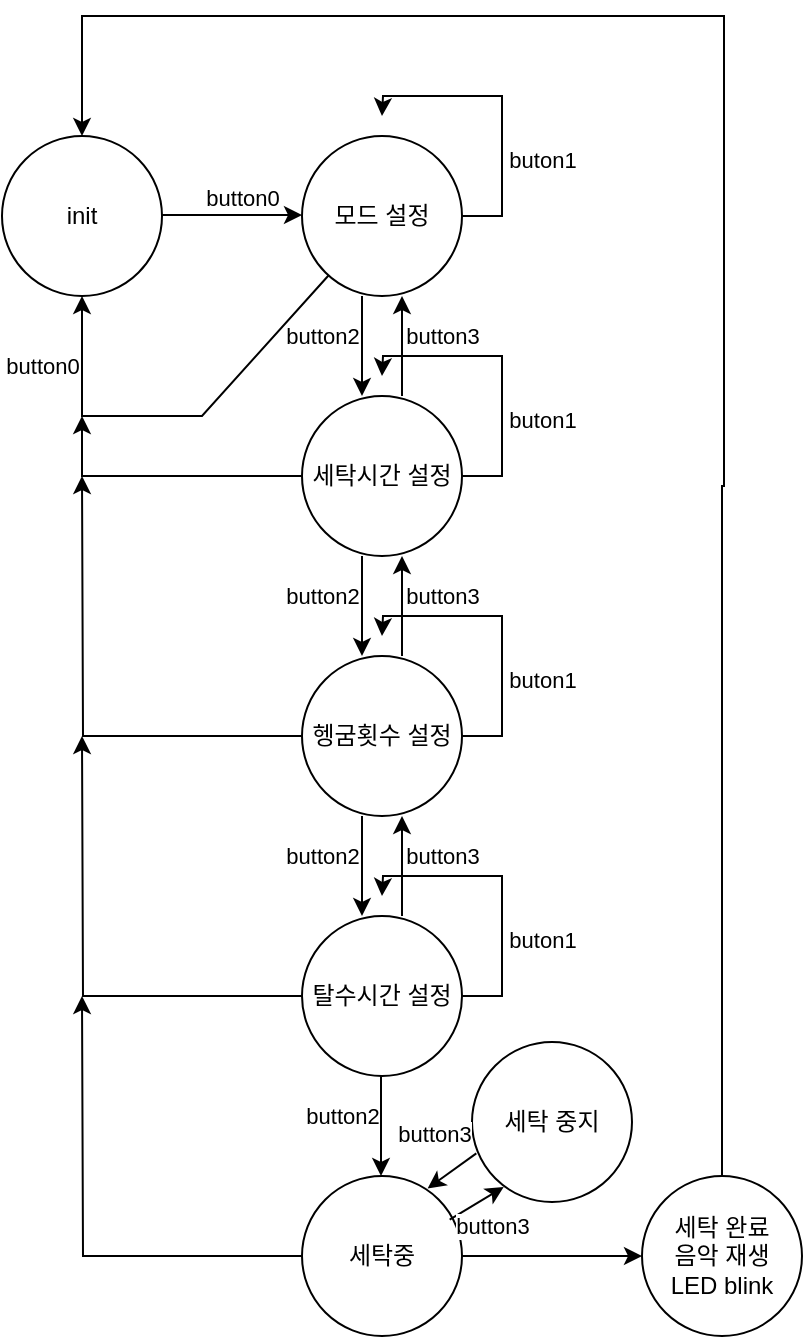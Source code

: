 <mxfile version="26.1.0">
  <diagram name="페이지-1" id="x-qoxIDKyncaZjw6psDb">
    <mxGraphModel dx="1221" dy="652" grid="0" gridSize="10" guides="1" tooltips="1" connect="1" arrows="1" fold="1" page="1" pageScale="1" pageWidth="827" pageHeight="1169" math="0" shadow="0">
      <root>
        <mxCell id="0" />
        <mxCell id="1" parent="0" />
        <mxCell id="WsY2jhsoXRLoYmbo4yZ--1" value="init" style="ellipse;whiteSpace=wrap;html=1;aspect=fixed;" parent="1" vertex="1">
          <mxGeometry x="170" y="200" width="80" height="80" as="geometry" />
        </mxCell>
        <mxCell id="WsY2jhsoXRLoYmbo4yZ--2" value="button0" style="endArrow=classic;html=1;rounded=0;" parent="1" edge="1">
          <mxGeometry x="0.143" y="10" width="50" height="50" relative="1" as="geometry">
            <mxPoint x="250" y="239.5" as="sourcePoint" />
            <mxPoint x="320" y="239.5" as="targetPoint" />
            <mxPoint y="1" as="offset" />
          </mxGeometry>
        </mxCell>
        <mxCell id="WsY2jhsoXRLoYmbo4yZ--3" style="edgeStyle=orthogonalEdgeStyle;rounded=0;orthogonalLoop=1;jettySize=auto;html=1;exitX=1;exitY=0.5;exitDx=0;exitDy=0;" parent="1" source="WsY2jhsoXRLoYmbo4yZ--5" edge="1">
          <mxGeometry relative="1" as="geometry">
            <mxPoint x="360" y="190" as="targetPoint" />
          </mxGeometry>
        </mxCell>
        <mxCell id="WsY2jhsoXRLoYmbo4yZ--4" value="buton1" style="edgeLabel;html=1;align=center;verticalAlign=middle;resizable=0;points=[];" parent="WsY2jhsoXRLoYmbo4yZ--3" vertex="1" connectable="0">
          <mxGeometry x="-0.358" y="1" relative="1" as="geometry">
            <mxPoint x="21" as="offset" />
          </mxGeometry>
        </mxCell>
        <mxCell id="WsY2jhsoXRLoYmbo4yZ--5" value="모드 설정" style="ellipse;whiteSpace=wrap;html=1;aspect=fixed;" parent="1" vertex="1">
          <mxGeometry x="320" y="200" width="80" height="80" as="geometry" />
        </mxCell>
        <mxCell id="WsY2jhsoXRLoYmbo4yZ--6" style="edgeStyle=orthogonalEdgeStyle;rounded=0;orthogonalLoop=1;jettySize=auto;html=1;exitX=0;exitY=0.5;exitDx=0;exitDy=0;" parent="1" source="WsY2jhsoXRLoYmbo4yZ--8" edge="1">
          <mxGeometry relative="1" as="geometry">
            <mxPoint x="210" y="630" as="targetPoint" />
          </mxGeometry>
        </mxCell>
        <mxCell id="WsY2jhsoXRLoYmbo4yZ--7" style="edgeStyle=orthogonalEdgeStyle;rounded=0;orthogonalLoop=1;jettySize=auto;html=1;exitX=1;exitY=0.5;exitDx=0;exitDy=0;entryX=0;entryY=0.5;entryDx=0;entryDy=0;" parent="1" source="WsY2jhsoXRLoYmbo4yZ--8" target="WsY2jhsoXRLoYmbo4yZ--31" edge="1">
          <mxGeometry relative="1" as="geometry" />
        </mxCell>
        <mxCell id="WsY2jhsoXRLoYmbo4yZ--8" value="세탁중" style="ellipse;whiteSpace=wrap;html=1;aspect=fixed;" parent="1" vertex="1">
          <mxGeometry x="320" y="720" width="80" height="80" as="geometry" />
        </mxCell>
        <mxCell id="WsY2jhsoXRLoYmbo4yZ--9" value="button2" style="endArrow=classic;html=1;rounded=0;" parent="1" edge="1">
          <mxGeometry x="-0.2" y="-20" width="50" height="50" relative="1" as="geometry">
            <mxPoint x="350" y="280" as="sourcePoint" />
            <mxPoint x="350" y="330" as="targetPoint" />
            <mxPoint as="offset" />
          </mxGeometry>
        </mxCell>
        <mxCell id="WsY2jhsoXRLoYmbo4yZ--10" value="button2" style="endArrow=classic;html=1;rounded=0;" parent="1" edge="1">
          <mxGeometry x="-0.2" y="-20" width="50" height="50" relative="1" as="geometry">
            <mxPoint x="350" y="410" as="sourcePoint" />
            <mxPoint x="350" y="460" as="targetPoint" />
            <mxPoint as="offset" />
          </mxGeometry>
        </mxCell>
        <mxCell id="WsY2jhsoXRLoYmbo4yZ--11" value="button2" style="endArrow=classic;html=1;rounded=0;" parent="1" edge="1">
          <mxGeometry x="-0.2" y="-20" width="50" height="50" relative="1" as="geometry">
            <mxPoint x="350" y="540" as="sourcePoint" />
            <mxPoint x="350" y="590" as="targetPoint" />
            <mxPoint as="offset" />
          </mxGeometry>
        </mxCell>
        <mxCell id="WsY2jhsoXRLoYmbo4yZ--12" value="button2" style="endArrow=classic;html=1;rounded=0;" parent="1" edge="1">
          <mxGeometry x="-0.2" y="-20" width="50" height="50" relative="1" as="geometry">
            <mxPoint x="359.5" y="670" as="sourcePoint" />
            <mxPoint x="359.5" y="720" as="targetPoint" />
            <mxPoint as="offset" />
          </mxGeometry>
        </mxCell>
        <mxCell id="WsY2jhsoXRLoYmbo4yZ--13" value="button3" style="endArrow=classic;html=1;rounded=0;" parent="1" edge="1">
          <mxGeometry x="0.2" y="-20" width="50" height="50" relative="1" as="geometry">
            <mxPoint x="370" y="330" as="sourcePoint" />
            <mxPoint x="370" y="280" as="targetPoint" />
            <mxPoint as="offset" />
          </mxGeometry>
        </mxCell>
        <mxCell id="WsY2jhsoXRLoYmbo4yZ--14" value="button3" style="endArrow=classic;html=1;rounded=0;" parent="1" edge="1">
          <mxGeometry x="0.2" y="-20" width="50" height="50" relative="1" as="geometry">
            <mxPoint x="370" y="460" as="sourcePoint" />
            <mxPoint x="370" y="410" as="targetPoint" />
            <mxPoint as="offset" />
          </mxGeometry>
        </mxCell>
        <mxCell id="WsY2jhsoXRLoYmbo4yZ--15" value="button3" style="endArrow=classic;html=1;rounded=0;" parent="1" edge="1">
          <mxGeometry x="0.2" y="-20" width="50" height="50" relative="1" as="geometry">
            <mxPoint x="370" y="590" as="sourcePoint" />
            <mxPoint x="370" y="540" as="targetPoint" />
            <mxPoint as="offset" />
          </mxGeometry>
        </mxCell>
        <mxCell id="WsY2jhsoXRLoYmbo4yZ--16" style="edgeStyle=orthogonalEdgeStyle;rounded=0;orthogonalLoop=1;jettySize=auto;html=1;exitX=1;exitY=0.5;exitDx=0;exitDy=0;" parent="1" source="WsY2jhsoXRLoYmbo4yZ--19" edge="1">
          <mxGeometry relative="1" as="geometry">
            <mxPoint x="360" y="320" as="targetPoint" />
          </mxGeometry>
        </mxCell>
        <mxCell id="WsY2jhsoXRLoYmbo4yZ--17" value="buton1" style="edgeLabel;html=1;align=center;verticalAlign=middle;resizable=0;points=[];" parent="WsY2jhsoXRLoYmbo4yZ--16" vertex="1" connectable="0">
          <mxGeometry x="-0.358" y="1" relative="1" as="geometry">
            <mxPoint x="21" as="offset" />
          </mxGeometry>
        </mxCell>
        <mxCell id="WsY2jhsoXRLoYmbo4yZ--18" style="edgeStyle=orthogonalEdgeStyle;rounded=0;orthogonalLoop=1;jettySize=auto;html=1;exitX=0;exitY=0.5;exitDx=0;exitDy=0;" parent="1" source="WsY2jhsoXRLoYmbo4yZ--19" edge="1">
          <mxGeometry relative="1" as="geometry">
            <mxPoint x="210" y="340" as="targetPoint" />
            <Array as="points">
              <mxPoint x="210" y="370" />
            </Array>
          </mxGeometry>
        </mxCell>
        <mxCell id="WsY2jhsoXRLoYmbo4yZ--19" value="세탁시간 설정" style="ellipse;whiteSpace=wrap;html=1;aspect=fixed;" parent="1" vertex="1">
          <mxGeometry x="320" y="330" width="80" height="80" as="geometry" />
        </mxCell>
        <mxCell id="WsY2jhsoXRLoYmbo4yZ--20" style="edgeStyle=orthogonalEdgeStyle;rounded=0;orthogonalLoop=1;jettySize=auto;html=1;exitX=1;exitY=0.5;exitDx=0;exitDy=0;" parent="1" source="WsY2jhsoXRLoYmbo4yZ--23" edge="1">
          <mxGeometry relative="1" as="geometry">
            <mxPoint x="360" y="450" as="targetPoint" />
          </mxGeometry>
        </mxCell>
        <mxCell id="WsY2jhsoXRLoYmbo4yZ--21" value="buton1" style="edgeLabel;html=1;align=center;verticalAlign=middle;resizable=0;points=[];" parent="WsY2jhsoXRLoYmbo4yZ--20" vertex="1" connectable="0">
          <mxGeometry x="-0.358" y="1" relative="1" as="geometry">
            <mxPoint x="21" as="offset" />
          </mxGeometry>
        </mxCell>
        <mxCell id="WsY2jhsoXRLoYmbo4yZ--22" style="edgeStyle=orthogonalEdgeStyle;rounded=0;orthogonalLoop=1;jettySize=auto;html=1;" parent="1" source="WsY2jhsoXRLoYmbo4yZ--23" edge="1">
          <mxGeometry relative="1" as="geometry">
            <mxPoint x="210" y="370" as="targetPoint" />
          </mxGeometry>
        </mxCell>
        <mxCell id="WsY2jhsoXRLoYmbo4yZ--23" value="헹굼횟수 설정" style="ellipse;whiteSpace=wrap;html=1;aspect=fixed;" parent="1" vertex="1">
          <mxGeometry x="320" y="460" width="80" height="80" as="geometry" />
        </mxCell>
        <mxCell id="WsY2jhsoXRLoYmbo4yZ--24" style="edgeStyle=orthogonalEdgeStyle;rounded=0;orthogonalLoop=1;jettySize=auto;html=1;exitX=1;exitY=0.5;exitDx=0;exitDy=0;" parent="1" source="WsY2jhsoXRLoYmbo4yZ--27" edge="1">
          <mxGeometry relative="1" as="geometry">
            <mxPoint x="360" y="580" as="targetPoint" />
          </mxGeometry>
        </mxCell>
        <mxCell id="WsY2jhsoXRLoYmbo4yZ--25" value="buton1" style="edgeLabel;html=1;align=center;verticalAlign=middle;resizable=0;points=[];" parent="WsY2jhsoXRLoYmbo4yZ--24" vertex="1" connectable="0">
          <mxGeometry x="-0.358" y="1" relative="1" as="geometry">
            <mxPoint x="21" as="offset" />
          </mxGeometry>
        </mxCell>
        <mxCell id="WsY2jhsoXRLoYmbo4yZ--26" style="edgeStyle=orthogonalEdgeStyle;rounded=0;orthogonalLoop=1;jettySize=auto;html=1;exitX=0;exitY=0.5;exitDx=0;exitDy=0;" parent="1" source="WsY2jhsoXRLoYmbo4yZ--27" edge="1">
          <mxGeometry relative="1" as="geometry">
            <mxPoint x="210" y="500" as="targetPoint" />
          </mxGeometry>
        </mxCell>
        <mxCell id="WsY2jhsoXRLoYmbo4yZ--27" value="탈수시간 설정" style="ellipse;whiteSpace=wrap;html=1;aspect=fixed;" parent="1" vertex="1">
          <mxGeometry x="320" y="590" width="80" height="80" as="geometry" />
        </mxCell>
        <mxCell id="WsY2jhsoXRLoYmbo4yZ--28" value="" style="endArrow=classic;html=1;rounded=0;entryX=0.5;entryY=1;entryDx=0;entryDy=0;" parent="1" source="WsY2jhsoXRLoYmbo4yZ--5" target="WsY2jhsoXRLoYmbo4yZ--1" edge="1">
          <mxGeometry width="50" height="50" relative="1" as="geometry">
            <mxPoint x="220" y="360" as="sourcePoint" />
            <mxPoint x="200" y="340" as="targetPoint" />
            <Array as="points">
              <mxPoint x="270" y="340" />
              <mxPoint x="210" y="340" />
            </Array>
          </mxGeometry>
        </mxCell>
        <mxCell id="WsY2jhsoXRLoYmbo4yZ--29" value="button0" style="edgeLabel;html=1;align=center;verticalAlign=middle;resizable=0;points=[];" parent="WsY2jhsoXRLoYmbo4yZ--28" vertex="1" connectable="0">
          <mxGeometry x="0.674" y="1" relative="1" as="geometry">
            <mxPoint x="-19" as="offset" />
          </mxGeometry>
        </mxCell>
        <mxCell id="WsY2jhsoXRLoYmbo4yZ--30" style="edgeStyle=orthogonalEdgeStyle;rounded=0;orthogonalLoop=1;jettySize=auto;html=1;exitX=0.5;exitY=0;exitDx=0;exitDy=0;entryX=0.5;entryY=0;entryDx=0;entryDy=0;" parent="1" source="WsY2jhsoXRLoYmbo4yZ--31" target="WsY2jhsoXRLoYmbo4yZ--1" edge="1">
          <mxGeometry relative="1" as="geometry">
            <mxPoint x="210" y="150" as="targetPoint" />
            <Array as="points">
              <mxPoint x="530" y="375" />
              <mxPoint x="531" y="375" />
              <mxPoint x="531" y="140" />
              <mxPoint x="210" y="140" />
            </Array>
          </mxGeometry>
        </mxCell>
        <mxCell id="WsY2jhsoXRLoYmbo4yZ--31" value="세탁 완료&lt;div&gt;음악 재생&lt;/div&gt;&lt;div&gt;LED blink&lt;/div&gt;" style="ellipse;whiteSpace=wrap;html=1;aspect=fixed;" parent="1" vertex="1">
          <mxGeometry x="490" y="720" width="80" height="80" as="geometry" />
        </mxCell>
        <mxCell id="HISbIdb2itY4wOpg6uhV-32" value="세탁 중지" style="ellipse;whiteSpace=wrap;html=1;aspect=fixed;" vertex="1" parent="1">
          <mxGeometry x="405" y="653" width="80" height="80" as="geometry" />
        </mxCell>
        <mxCell id="HISbIdb2itY4wOpg6uhV-33" value="button3" style="endArrow=classic;html=1;rounded=0;exitX=0.027;exitY=0.696;exitDx=0;exitDy=0;exitPerimeter=0;entryX=0.785;entryY=0.078;entryDx=0;entryDy=0;entryPerimeter=0;" edge="1" parent="1" source="HISbIdb2itY4wOpg6uhV-32" target="WsY2jhsoXRLoYmbo4yZ--8">
          <mxGeometry x="-0.2" y="-20" width="50" height="50" relative="1" as="geometry">
            <mxPoint x="419" y="703" as="sourcePoint" />
            <mxPoint x="390" y="746" as="targetPoint" />
            <mxPoint as="offset" />
          </mxGeometry>
        </mxCell>
        <mxCell id="HISbIdb2itY4wOpg6uhV-34" value="button3" style="endArrow=classic;html=1;rounded=0;exitX=0.923;exitY=0.273;exitDx=0;exitDy=0;exitPerimeter=0;entryX=0.198;entryY=0.906;entryDx=0;entryDy=0;entryPerimeter=0;" edge="1" parent="1" source="WsY2jhsoXRLoYmbo4yZ--8" target="HISbIdb2itY4wOpg6uhV-32">
          <mxGeometry x="0.043" y="-14" width="50" height="50" relative="1" as="geometry">
            <mxPoint x="421" y="726" as="sourcePoint" />
            <mxPoint x="400" y="744" as="targetPoint" />
            <mxPoint as="offset" />
          </mxGeometry>
        </mxCell>
      </root>
    </mxGraphModel>
  </diagram>
</mxfile>
